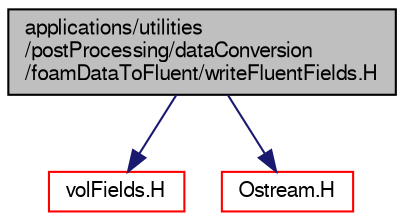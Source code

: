 digraph "applications/utilities/postProcessing/dataConversion/foamDataToFluent/writeFluentFields.H"
{
  bgcolor="transparent";
  edge [fontname="FreeSans",fontsize="10",labelfontname="FreeSans",labelfontsize="10"];
  node [fontname="FreeSans",fontsize="10",shape=record];
  Node0 [label="applications/utilities\l/postProcessing/dataConversion\l/foamDataToFluent/writeFluentFields.H",height=0.2,width=0.4,color="black", fillcolor="grey75", style="filled", fontcolor="black"];
  Node0 -> Node1 [color="midnightblue",fontsize="10",style="solid",fontname="FreeSans"];
  Node1 [label="volFields.H",height=0.2,width=0.4,color="red",URL="$a02750.html"];
  Node0 -> Node29 [color="midnightblue",fontsize="10",style="solid",fontname="FreeSans"];
  Node29 [label="Ostream.H",height=0.2,width=0.4,color="red",URL="$a09098.html"];
}
